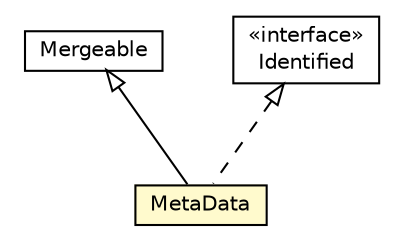 #!/usr/local/bin/dot
#
# Class diagram 
# Generated by UMLGraph version 5.1 (http://www.umlgraph.org/)
#

digraph G {
	edge [fontname="Helvetica",fontsize=10,labelfontname="Helvetica",labelfontsize=10];
	node [fontname="Helvetica",fontsize=10,shape=plaintext];
	nodesep=0.25;
	ranksep=0.5;
	// org.androidtransfuse.model.Mergeable
	c13624 [label=<<table title="org.androidtransfuse.model.Mergeable" border="0" cellborder="1" cellspacing="0" cellpadding="2" port="p" href="../Mergeable.html">
		<tr><td><table border="0" cellspacing="0" cellpadding="1">
<tr><td align="center" balign="center"> Mergeable </td></tr>
		</table></td></tr>
		</table>>, fontname="Helvetica", fontcolor="black", fontsize=10.0];
	// org.androidtransfuse.model.Identified
	c13627 [label=<<table title="org.androidtransfuse.model.Identified" border="0" cellborder="1" cellspacing="0" cellpadding="2" port="p" href="../Identified.html">
		<tr><td><table border="0" cellspacing="0" cellpadding="1">
<tr><td align="center" balign="center"> &#171;interface&#187; </td></tr>
<tr><td align="center" balign="center"> Identified </td></tr>
		</table></td></tr>
		</table>>, fontname="Helvetica", fontcolor="black", fontsize=10.0];
	// org.androidtransfuse.model.manifest.MetaData
	c13635 [label=<<table title="org.androidtransfuse.model.manifest.MetaData" border="0" cellborder="1" cellspacing="0" cellpadding="2" port="p" bgcolor="lemonChiffon" href="./MetaData.html">
		<tr><td><table border="0" cellspacing="0" cellpadding="1">
<tr><td align="center" balign="center"> MetaData </td></tr>
		</table></td></tr>
		</table>>, fontname="Helvetica", fontcolor="black", fontsize=10.0];
	//org.androidtransfuse.model.manifest.MetaData extends org.androidtransfuse.model.Mergeable
	c13624:p -> c13635:p [dir=back,arrowtail=empty];
	//org.androidtransfuse.model.manifest.MetaData implements org.androidtransfuse.model.Identified
	c13627:p -> c13635:p [dir=back,arrowtail=empty,style=dashed];
}

